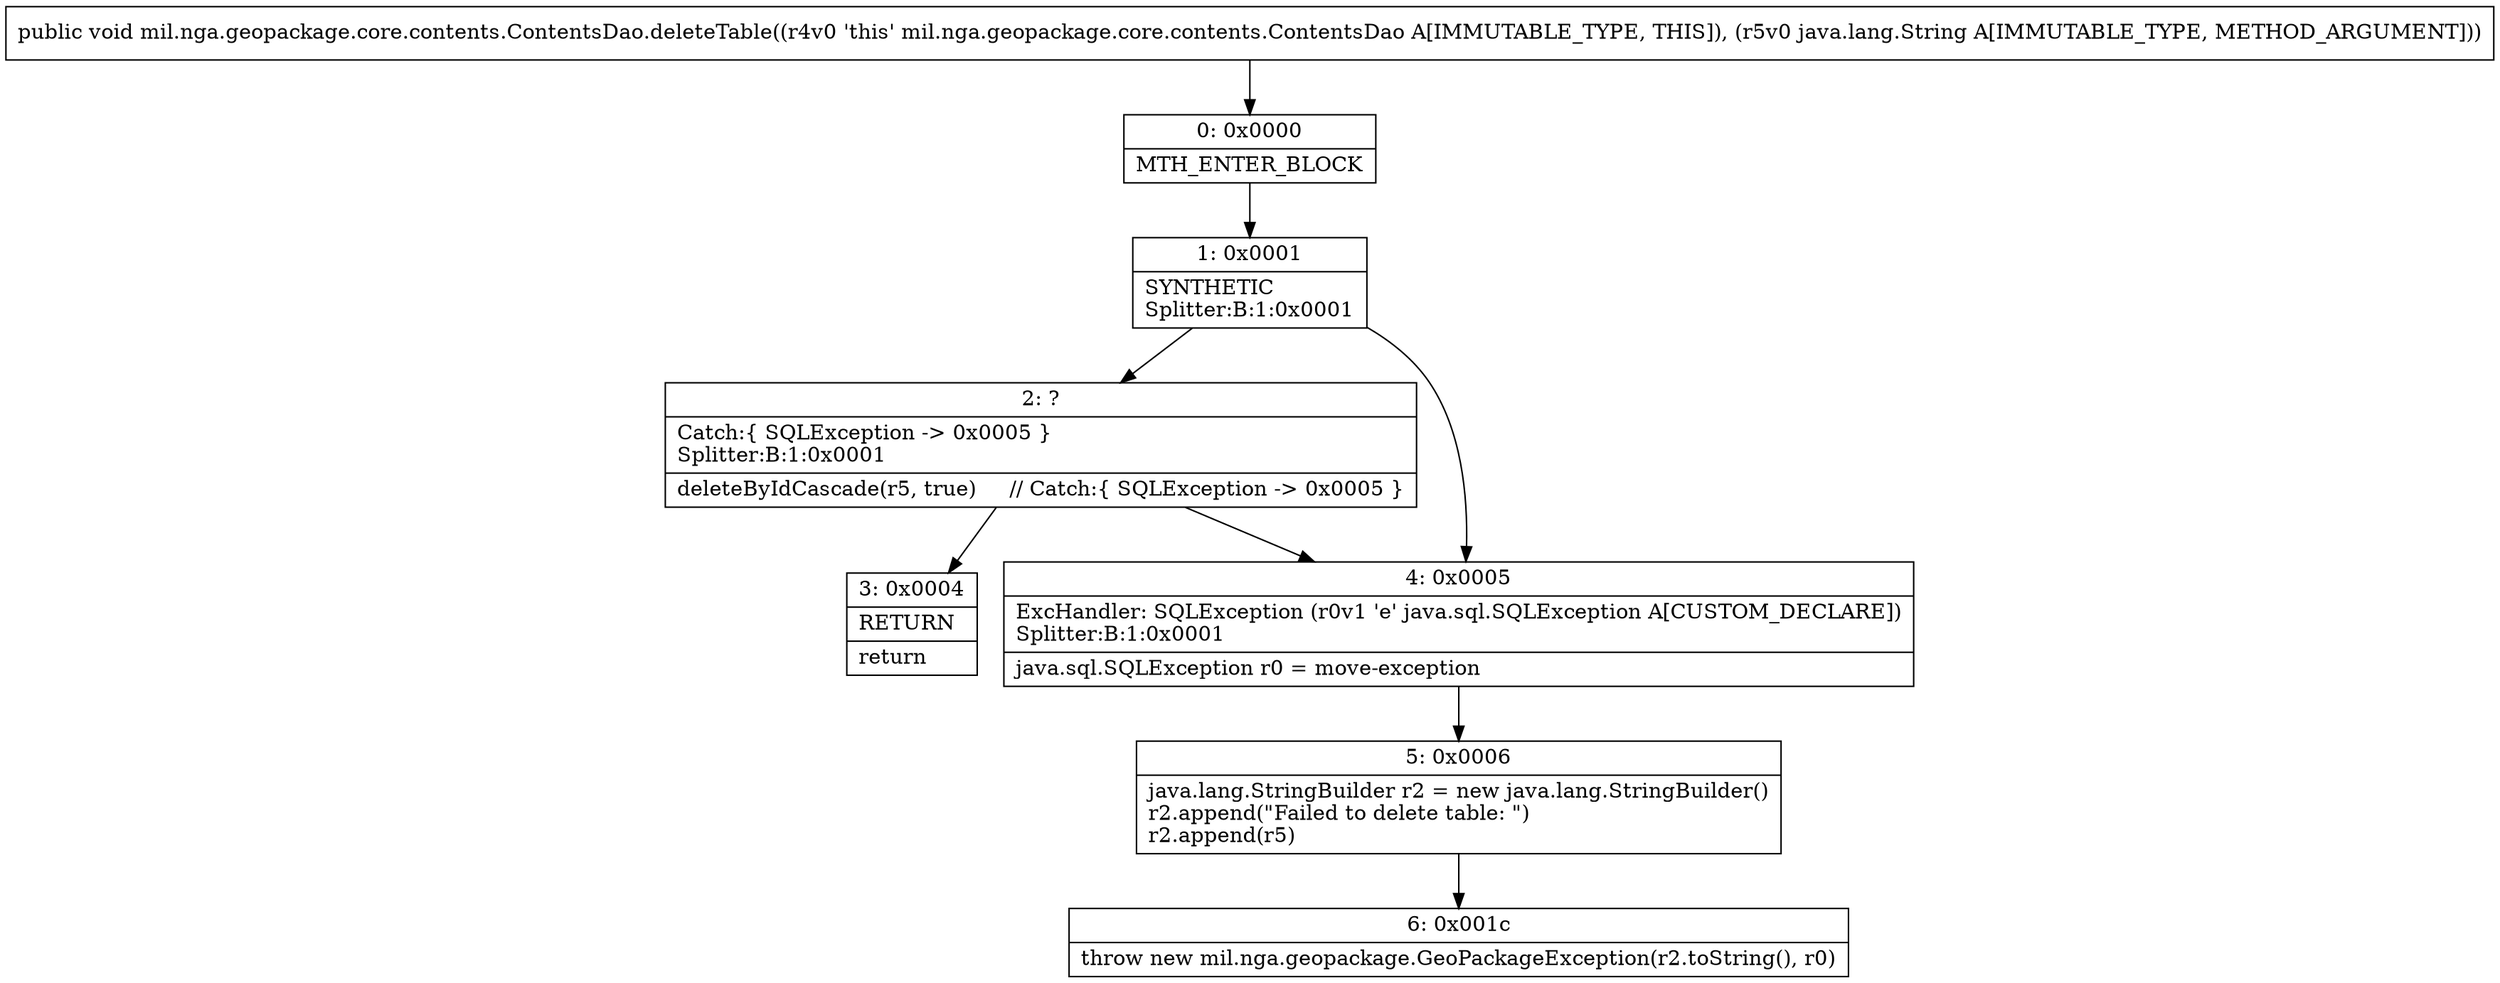 digraph "CFG formil.nga.geopackage.core.contents.ContentsDao.deleteTable(Ljava\/lang\/String;)V" {
Node_0 [shape=record,label="{0\:\ 0x0000|MTH_ENTER_BLOCK\l}"];
Node_1 [shape=record,label="{1\:\ 0x0001|SYNTHETIC\lSplitter:B:1:0x0001\l}"];
Node_2 [shape=record,label="{2\:\ ?|Catch:\{ SQLException \-\> 0x0005 \}\lSplitter:B:1:0x0001\l|deleteByIdCascade(r5, true)     \/\/ Catch:\{ SQLException \-\> 0x0005 \}\l}"];
Node_3 [shape=record,label="{3\:\ 0x0004|RETURN\l|return\l}"];
Node_4 [shape=record,label="{4\:\ 0x0005|ExcHandler: SQLException (r0v1 'e' java.sql.SQLException A[CUSTOM_DECLARE])\lSplitter:B:1:0x0001\l|java.sql.SQLException r0 = move\-exception\l}"];
Node_5 [shape=record,label="{5\:\ 0x0006|java.lang.StringBuilder r2 = new java.lang.StringBuilder()\lr2.append(\"Failed to delete table: \")\lr2.append(r5)\l}"];
Node_6 [shape=record,label="{6\:\ 0x001c|throw new mil.nga.geopackage.GeoPackageException(r2.toString(), r0)\l}"];
MethodNode[shape=record,label="{public void mil.nga.geopackage.core.contents.ContentsDao.deleteTable((r4v0 'this' mil.nga.geopackage.core.contents.ContentsDao A[IMMUTABLE_TYPE, THIS]), (r5v0 java.lang.String A[IMMUTABLE_TYPE, METHOD_ARGUMENT])) }"];
MethodNode -> Node_0;
Node_0 -> Node_1;
Node_1 -> Node_2;
Node_1 -> Node_4;
Node_2 -> Node_3;
Node_2 -> Node_4;
Node_4 -> Node_5;
Node_5 -> Node_6;
}


